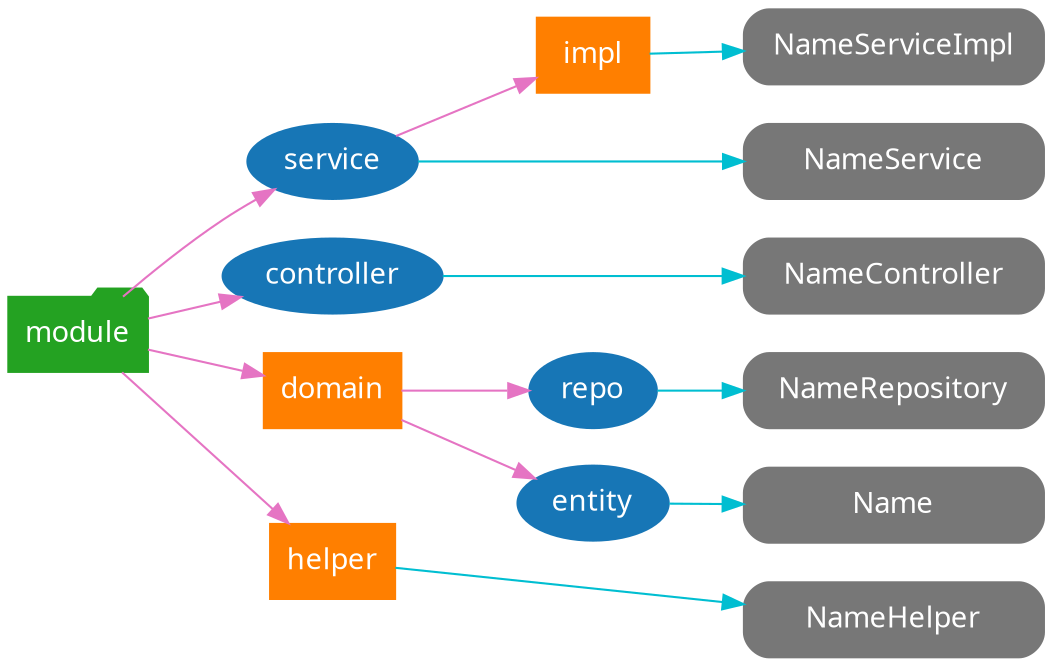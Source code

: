 digraph G {
  rankdir="LR"

  node [shape=folder, style=filled, color="#24a222", fontcolor="white", fontname="Helvetia"];
  module;

  node [shape=ellipse, style=filled, color="#1776b6"];
  service;
  controller;
  repository[label="repo"];
  entity;

  node [shape=record, style=filled, color="#ff7f00"];
  domain;
  helper;
  service_impl[label="impl"];

  {
    rank = "same";
    service; controller; domain; helper;
  }

  edge [style=solid, color="#e574c3"];
  module -> {domain, service, controller, helper};
  domain -> {entity, repository};
  service -> service_impl;

  node [shape=Mrecord, style=filled, color="#777777", width=2];
  {
    rank="same";
    Name;
    NameRepository;
    NameService;
    NameServiceImpl;
    NameController;
    NameHelper;
  }

  edge [shape=dot, style=solid, color="#00bed1"];
  entity -> Name;
  repository -> NameRepository;
  service -> NameService;
  service_impl -> NameServiceImpl;
  controller -> NameController;
  helper -> NameHelper;
}
